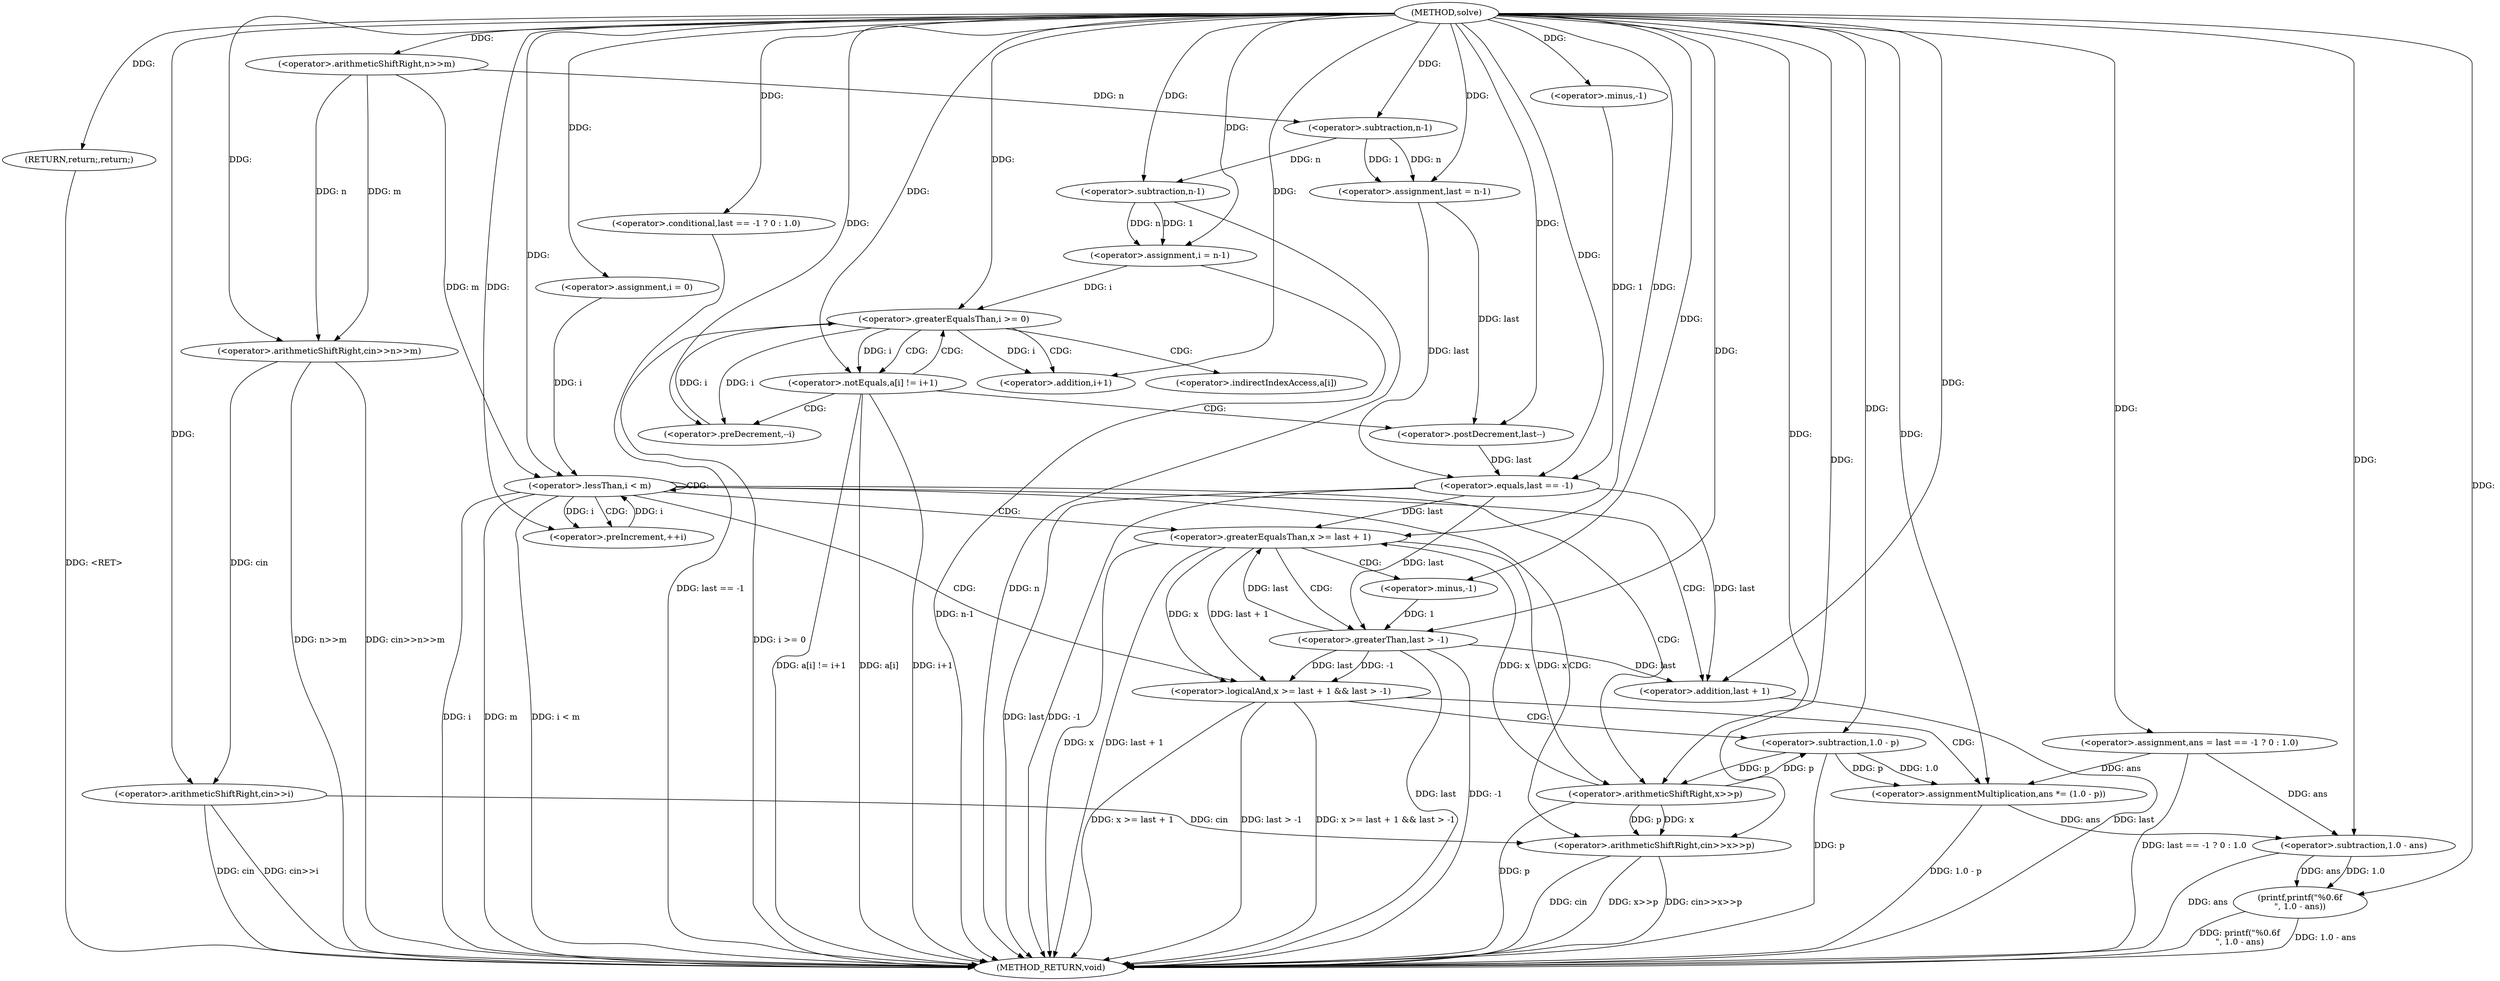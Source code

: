 digraph "solve" {  
"1000112" [label = "(METHOD,solve)" ]
"1000207" [label = "(METHOD_RETURN,void)" ]
"1000116" [label = "(<operator>.arithmeticShiftRight,cin>>n>>m)" ]
"1000123" [label = "(<operator>.arithmeticShiftRight,cin>>i)" ]
"1000127" [label = "(<operator>.assignment,last = n-1)" ]
"1000158" [label = "(<operator>.assignment,ans = last == -1 ? 0 : 1.0)" ]
"1000201" [label = "(printf,printf(\"%0.6f\n\", 1.0 - ans))" ]
"1000206" [label = "(RETURN,return;,return;)" ]
"1000134" [label = "(<operator>.assignment,i = n-1)" ]
"1000139" [label = "(<operator>.greaterEqualsThan,i >= 0)" ]
"1000142" [label = "(<operator>.preDecrement,--i)" ]
"1000169" [label = "(<operator>.assignment,i = 0)" ]
"1000172" [label = "(<operator>.lessThan,i < m)" ]
"1000175" [label = "(<operator>.preIncrement,++i)" ]
"1000118" [label = "(<operator>.arithmeticShiftRight,n>>m)" ]
"1000129" [label = "(<operator>.subtraction,n-1)" ]
"1000160" [label = "(<operator>.conditional,last == -1 ? 0 : 1.0)" ]
"1000180" [label = "(<operator>.arithmeticShiftRight,cin>>x>>p)" ]
"1000203" [label = "(<operator>.subtraction,1.0 - ans)" ]
"1000136" [label = "(<operator>.subtraction,n-1)" ]
"1000146" [label = "(<operator>.notEquals,a[i] != i+1)" ]
"1000161" [label = "(<operator>.equals,last == -1)" ]
"1000186" [label = "(<operator>.logicalAnd,x >= last + 1 && last > -1)" ]
"1000196" [label = "(<operator>.assignmentMultiplication,ans *= (1.0 - p))" ]
"1000155" [label = "(<operator>.postDecrement,last--)" ]
"1000163" [label = "(<operator>.minus,-1)" ]
"1000182" [label = "(<operator>.arithmeticShiftRight,x>>p)" ]
"1000150" [label = "(<operator>.addition,i+1)" ]
"1000187" [label = "(<operator>.greaterEqualsThan,x >= last + 1)" ]
"1000192" [label = "(<operator>.greaterThan,last > -1)" ]
"1000198" [label = "(<operator>.subtraction,1.0 - p)" ]
"1000189" [label = "(<operator>.addition,last + 1)" ]
"1000194" [label = "(<operator>.minus,-1)" ]
"1000147" [label = "(<operator>.indirectIndexAccess,a[i])" ]
  "1000206" -> "1000207"  [ label = "DDG: <RET>"] 
  "1000116" -> "1000207"  [ label = "DDG: n>>m"] 
  "1000116" -> "1000207"  [ label = "DDG: cin>>n>>m"] 
  "1000123" -> "1000207"  [ label = "DDG: cin"] 
  "1000123" -> "1000207"  [ label = "DDG: cin>>i"] 
  "1000136" -> "1000207"  [ label = "DDG: n"] 
  "1000134" -> "1000207"  [ label = "DDG: n-1"] 
  "1000139" -> "1000207"  [ label = "DDG: i >= 0"] 
  "1000146" -> "1000207"  [ label = "DDG: a[i]"] 
  "1000146" -> "1000207"  [ label = "DDG: i+1"] 
  "1000146" -> "1000207"  [ label = "DDG: a[i] != i+1"] 
  "1000161" -> "1000207"  [ label = "DDG: last"] 
  "1000161" -> "1000207"  [ label = "DDG: -1"] 
  "1000160" -> "1000207"  [ label = "DDG: last == -1"] 
  "1000158" -> "1000207"  [ label = "DDG: last == -1 ? 0 : 1.0"] 
  "1000172" -> "1000207"  [ label = "DDG: i"] 
  "1000172" -> "1000207"  [ label = "DDG: m"] 
  "1000172" -> "1000207"  [ label = "DDG: i < m"] 
  "1000203" -> "1000207"  [ label = "DDG: ans"] 
  "1000201" -> "1000207"  [ label = "DDG: 1.0 - ans"] 
  "1000201" -> "1000207"  [ label = "DDG: printf(\"%0.6f\n\", 1.0 - ans)"] 
  "1000180" -> "1000207"  [ label = "DDG: cin"] 
  "1000182" -> "1000207"  [ label = "DDG: p"] 
  "1000180" -> "1000207"  [ label = "DDG: x>>p"] 
  "1000180" -> "1000207"  [ label = "DDG: cin>>x>>p"] 
  "1000187" -> "1000207"  [ label = "DDG: x"] 
  "1000189" -> "1000207"  [ label = "DDG: last"] 
  "1000187" -> "1000207"  [ label = "DDG: last + 1"] 
  "1000186" -> "1000207"  [ label = "DDG: x >= last + 1"] 
  "1000192" -> "1000207"  [ label = "DDG: last"] 
  "1000192" -> "1000207"  [ label = "DDG: -1"] 
  "1000186" -> "1000207"  [ label = "DDG: last > -1"] 
  "1000186" -> "1000207"  [ label = "DDG: x >= last + 1 && last > -1"] 
  "1000198" -> "1000207"  [ label = "DDG: p"] 
  "1000196" -> "1000207"  [ label = "DDG: 1.0 - p"] 
  "1000129" -> "1000127"  [ label = "DDG: n"] 
  "1000129" -> "1000127"  [ label = "DDG: 1"] 
  "1000112" -> "1000158"  [ label = "DDG: "] 
  "1000112" -> "1000206"  [ label = "DDG: "] 
  "1000112" -> "1000116"  [ label = "DDG: "] 
  "1000118" -> "1000116"  [ label = "DDG: m"] 
  "1000118" -> "1000116"  [ label = "DDG: n"] 
  "1000116" -> "1000123"  [ label = "DDG: cin"] 
  "1000112" -> "1000123"  [ label = "DDG: "] 
  "1000112" -> "1000127"  [ label = "DDG: "] 
  "1000136" -> "1000134"  [ label = "DDG: n"] 
  "1000136" -> "1000134"  [ label = "DDG: 1"] 
  "1000112" -> "1000169"  [ label = "DDG: "] 
  "1000112" -> "1000201"  [ label = "DDG: "] 
  "1000203" -> "1000201"  [ label = "DDG: ans"] 
  "1000203" -> "1000201"  [ label = "DDG: 1.0"] 
  "1000112" -> "1000118"  [ label = "DDG: "] 
  "1000118" -> "1000129"  [ label = "DDG: n"] 
  "1000112" -> "1000129"  [ label = "DDG: "] 
  "1000112" -> "1000134"  [ label = "DDG: "] 
  "1000134" -> "1000139"  [ label = "DDG: i"] 
  "1000142" -> "1000139"  [ label = "DDG: i"] 
  "1000112" -> "1000139"  [ label = "DDG: "] 
  "1000112" -> "1000142"  [ label = "DDG: "] 
  "1000139" -> "1000142"  [ label = "DDG: i"] 
  "1000112" -> "1000160"  [ label = "DDG: "] 
  "1000169" -> "1000172"  [ label = "DDG: i"] 
  "1000175" -> "1000172"  [ label = "DDG: i"] 
  "1000112" -> "1000172"  [ label = "DDG: "] 
  "1000118" -> "1000172"  [ label = "DDG: m"] 
  "1000172" -> "1000175"  [ label = "DDG: i"] 
  "1000112" -> "1000175"  [ label = "DDG: "] 
  "1000112" -> "1000203"  [ label = "DDG: "] 
  "1000158" -> "1000203"  [ label = "DDG: ans"] 
  "1000196" -> "1000203"  [ label = "DDG: ans"] 
  "1000129" -> "1000136"  [ label = "DDG: n"] 
  "1000112" -> "1000136"  [ label = "DDG: "] 
  "1000127" -> "1000161"  [ label = "DDG: last"] 
  "1000155" -> "1000161"  [ label = "DDG: last"] 
  "1000112" -> "1000161"  [ label = "DDG: "] 
  "1000163" -> "1000161"  [ label = "DDG: 1"] 
  "1000123" -> "1000180"  [ label = "DDG: cin"] 
  "1000112" -> "1000180"  [ label = "DDG: "] 
  "1000182" -> "1000180"  [ label = "DDG: x"] 
  "1000182" -> "1000180"  [ label = "DDG: p"] 
  "1000198" -> "1000196"  [ label = "DDG: p"] 
  "1000198" -> "1000196"  [ label = "DDG: 1.0"] 
  "1000139" -> "1000146"  [ label = "DDG: i"] 
  "1000112" -> "1000146"  [ label = "DDG: "] 
  "1000112" -> "1000163"  [ label = "DDG: "] 
  "1000187" -> "1000182"  [ label = "DDG: x"] 
  "1000112" -> "1000182"  [ label = "DDG: "] 
  "1000198" -> "1000182"  [ label = "DDG: p"] 
  "1000187" -> "1000186"  [ label = "DDG: x"] 
  "1000187" -> "1000186"  [ label = "DDG: last + 1"] 
  "1000192" -> "1000186"  [ label = "DDG: last"] 
  "1000192" -> "1000186"  [ label = "DDG: -1"] 
  "1000158" -> "1000196"  [ label = "DDG: ans"] 
  "1000112" -> "1000196"  [ label = "DDG: "] 
  "1000139" -> "1000150"  [ label = "DDG: i"] 
  "1000112" -> "1000150"  [ label = "DDG: "] 
  "1000127" -> "1000155"  [ label = "DDG: last"] 
  "1000112" -> "1000155"  [ label = "DDG: "] 
  "1000182" -> "1000187"  [ label = "DDG: x"] 
  "1000112" -> "1000187"  [ label = "DDG: "] 
  "1000161" -> "1000187"  [ label = "DDG: last"] 
  "1000192" -> "1000187"  [ label = "DDG: last"] 
  "1000112" -> "1000192"  [ label = "DDG: "] 
  "1000161" -> "1000192"  [ label = "DDG: last"] 
  "1000194" -> "1000192"  [ label = "DDG: 1"] 
  "1000112" -> "1000198"  [ label = "DDG: "] 
  "1000182" -> "1000198"  [ label = "DDG: p"] 
  "1000161" -> "1000189"  [ label = "DDG: last"] 
  "1000192" -> "1000189"  [ label = "DDG: last"] 
  "1000112" -> "1000189"  [ label = "DDG: "] 
  "1000112" -> "1000194"  [ label = "DDG: "] 
  "1000139" -> "1000147"  [ label = "CDG: "] 
  "1000139" -> "1000150"  [ label = "CDG: "] 
  "1000139" -> "1000146"  [ label = "CDG: "] 
  "1000172" -> "1000175"  [ label = "CDG: "] 
  "1000172" -> "1000182"  [ label = "CDG: "] 
  "1000172" -> "1000186"  [ label = "CDG: "] 
  "1000172" -> "1000180"  [ label = "CDG: "] 
  "1000172" -> "1000187"  [ label = "CDG: "] 
  "1000172" -> "1000172"  [ label = "CDG: "] 
  "1000172" -> "1000189"  [ label = "CDG: "] 
  "1000146" -> "1000142"  [ label = "CDG: "] 
  "1000146" -> "1000155"  [ label = "CDG: "] 
  "1000146" -> "1000139"  [ label = "CDG: "] 
  "1000186" -> "1000198"  [ label = "CDG: "] 
  "1000186" -> "1000196"  [ label = "CDG: "] 
  "1000187" -> "1000194"  [ label = "CDG: "] 
  "1000187" -> "1000192"  [ label = "CDG: "] 
}
